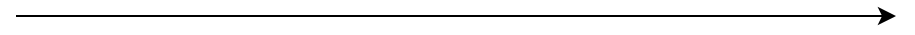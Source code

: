 <mxfile version="24.1.0" type="github">
  <diagram name="Page-1" id="LqIAJE4S_lniL55LiCI9">
    <mxGraphModel dx="1136" dy="697" grid="1" gridSize="10" guides="1" tooltips="1" connect="1" arrows="1" fold="1" page="1" pageScale="1" pageWidth="827" pageHeight="1169" math="0" shadow="0">
      <root>
        <mxCell id="0" />
        <mxCell id="1" parent="0" />
        <mxCell id="yN322FvcS3JYn2dd1io0-1" value="" style="endArrow=classic;html=1;rounded=0;" edge="1" parent="1">
          <mxGeometry width="50" height="50" relative="1" as="geometry">
            <mxPoint x="200" y="500" as="sourcePoint" />
            <mxPoint x="640" y="500" as="targetPoint" />
          </mxGeometry>
        </mxCell>
      </root>
    </mxGraphModel>
  </diagram>
</mxfile>
